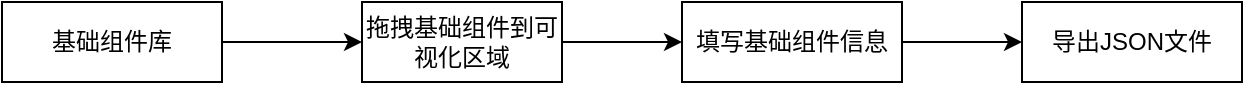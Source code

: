 <mxfile version="24.0.5" type="github">
  <diagram name="第 1 页" id="TM3BHkgRBoJ-iDT3YmMG">
    <mxGraphModel dx="954" dy="610" grid="1" gridSize="10" guides="1" tooltips="1" connect="1" arrows="1" fold="1" page="1" pageScale="1" pageWidth="827" pageHeight="1169" math="0" shadow="0">
      <root>
        <mxCell id="0" />
        <mxCell id="1" parent="0" />
        <mxCell id="Cki-BpM3vTTuld4spmQQ-5" style="edgeStyle=orthogonalEdgeStyle;rounded=0;orthogonalLoop=1;jettySize=auto;html=1;exitX=1;exitY=0.5;exitDx=0;exitDy=0;entryX=0;entryY=0.5;entryDx=0;entryDy=0;" edge="1" parent="1" source="Cki-BpM3vTTuld4spmQQ-1" target="Cki-BpM3vTTuld4spmQQ-2">
          <mxGeometry relative="1" as="geometry" />
        </mxCell>
        <mxCell id="Cki-BpM3vTTuld4spmQQ-1" value="基础组件库" style="rounded=0;whiteSpace=wrap;html=1;" vertex="1" parent="1">
          <mxGeometry x="170" y="210" width="110" height="40" as="geometry" />
        </mxCell>
        <mxCell id="Cki-BpM3vTTuld4spmQQ-6" style="edgeStyle=orthogonalEdgeStyle;rounded=0;orthogonalLoop=1;jettySize=auto;html=1;exitX=1;exitY=0.5;exitDx=0;exitDy=0;" edge="1" parent="1" source="Cki-BpM3vTTuld4spmQQ-2" target="Cki-BpM3vTTuld4spmQQ-3">
          <mxGeometry relative="1" as="geometry" />
        </mxCell>
        <mxCell id="Cki-BpM3vTTuld4spmQQ-2" value="拖拽基础组件到可视化区域" style="rounded=0;whiteSpace=wrap;html=1;" vertex="1" parent="1">
          <mxGeometry x="350" y="210" width="100" height="40" as="geometry" />
        </mxCell>
        <mxCell id="Cki-BpM3vTTuld4spmQQ-7" style="edgeStyle=orthogonalEdgeStyle;rounded=0;orthogonalLoop=1;jettySize=auto;html=1;exitX=1;exitY=0.5;exitDx=0;exitDy=0;entryX=0;entryY=0.5;entryDx=0;entryDy=0;" edge="1" parent="1" source="Cki-BpM3vTTuld4spmQQ-3" target="Cki-BpM3vTTuld4spmQQ-4">
          <mxGeometry relative="1" as="geometry" />
        </mxCell>
        <mxCell id="Cki-BpM3vTTuld4spmQQ-3" value="填写基础组件信息" style="rounded=0;whiteSpace=wrap;html=1;" vertex="1" parent="1">
          <mxGeometry x="510" y="210" width="110" height="40" as="geometry" />
        </mxCell>
        <mxCell id="Cki-BpM3vTTuld4spmQQ-4" value="导出JSON文件" style="rounded=0;whiteSpace=wrap;html=1;" vertex="1" parent="1">
          <mxGeometry x="680" y="210" width="110" height="40" as="geometry" />
        </mxCell>
      </root>
    </mxGraphModel>
  </diagram>
</mxfile>
